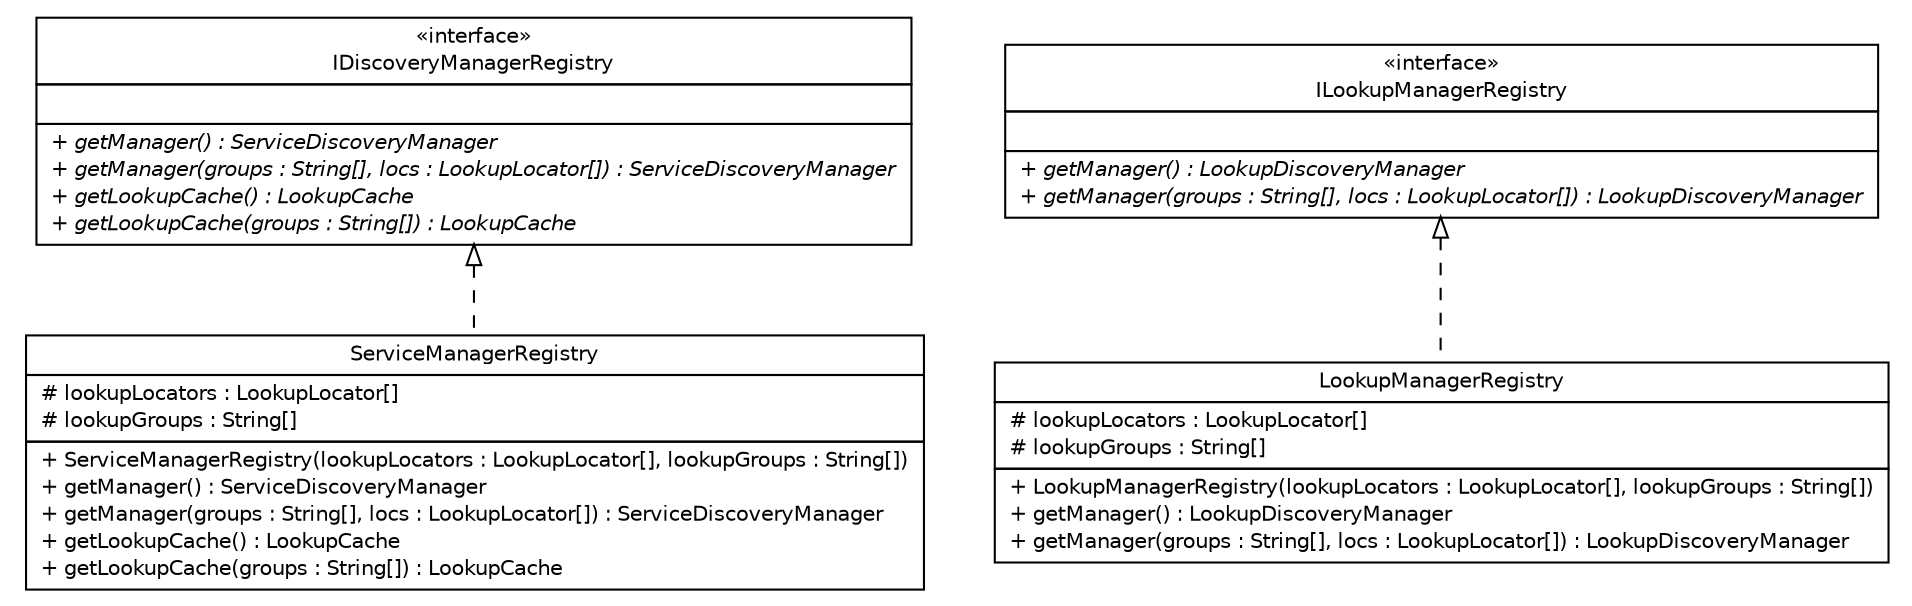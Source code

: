 #!/usr/local/bin/dot
#
# Class diagram 
# Generated by UMLGraph version R5_6 (http://www.umlgraph.org/)
#

digraph G {
	edge [fontname="Helvetica",fontsize=10,labelfontname="Helvetica",labelfontsize=10];
	node [fontname="Helvetica",fontsize=10,shape=plaintext];
	nodesep=0.25;
	ranksep=0.5;
	// sorcer.container.discovery.ServiceManagerRegistry
	c32026 [label=<<table title="sorcer.container.discovery.ServiceManagerRegistry" border="0" cellborder="1" cellspacing="0" cellpadding="2" port="p" href="./ServiceManagerRegistry.html">
		<tr><td><table border="0" cellspacing="0" cellpadding="1">
<tr><td align="center" balign="center"> ServiceManagerRegistry </td></tr>
		</table></td></tr>
		<tr><td><table border="0" cellspacing="0" cellpadding="1">
<tr><td align="left" balign="left"> # lookupLocators : LookupLocator[] </td></tr>
<tr><td align="left" balign="left"> # lookupGroups : String[] </td></tr>
		</table></td></tr>
		<tr><td><table border="0" cellspacing="0" cellpadding="1">
<tr><td align="left" balign="left"> + ServiceManagerRegistry(lookupLocators : LookupLocator[], lookupGroups : String[]) </td></tr>
<tr><td align="left" balign="left"> + getManager() : ServiceDiscoveryManager </td></tr>
<tr><td align="left" balign="left"> + getManager(groups : String[], locs : LookupLocator[]) : ServiceDiscoveryManager </td></tr>
<tr><td align="left" balign="left"> + getLookupCache() : LookupCache </td></tr>
<tr><td align="left" balign="left"> + getLookupCache(groups : String[]) : LookupCache </td></tr>
		</table></td></tr>
		</table>>, URL="./ServiceManagerRegistry.html", fontname="Helvetica", fontcolor="black", fontsize=10.0];
	// sorcer.container.discovery.LookupManagerRegistry
	c32027 [label=<<table title="sorcer.container.discovery.LookupManagerRegistry" border="0" cellborder="1" cellspacing="0" cellpadding="2" port="p" href="./LookupManagerRegistry.html">
		<tr><td><table border="0" cellspacing="0" cellpadding="1">
<tr><td align="center" balign="center"> LookupManagerRegistry </td></tr>
		</table></td></tr>
		<tr><td><table border="0" cellspacing="0" cellpadding="1">
<tr><td align="left" balign="left"> # lookupLocators : LookupLocator[] </td></tr>
<tr><td align="left" balign="left"> # lookupGroups : String[] </td></tr>
		</table></td></tr>
		<tr><td><table border="0" cellspacing="0" cellpadding="1">
<tr><td align="left" balign="left"> + LookupManagerRegistry(lookupLocators : LookupLocator[], lookupGroups : String[]) </td></tr>
<tr><td align="left" balign="left"> + getManager() : LookupDiscoveryManager </td></tr>
<tr><td align="left" balign="left"> + getManager(groups : String[], locs : LookupLocator[]) : LookupDiscoveryManager </td></tr>
		</table></td></tr>
		</table>>, URL="./LookupManagerRegistry.html", fontname="Helvetica", fontcolor="black", fontsize=10.0];
	// sorcer.container.discovery.IDiscoveryManagerRegistry
	c32028 [label=<<table title="sorcer.container.discovery.IDiscoveryManagerRegistry" border="0" cellborder="1" cellspacing="0" cellpadding="2" port="p" href="./IDiscoveryManagerRegistry.html">
		<tr><td><table border="0" cellspacing="0" cellpadding="1">
<tr><td align="center" balign="center"> &#171;interface&#187; </td></tr>
<tr><td align="center" balign="center"> IDiscoveryManagerRegistry </td></tr>
		</table></td></tr>
		<tr><td><table border="0" cellspacing="0" cellpadding="1">
<tr><td align="left" balign="left">  </td></tr>
		</table></td></tr>
		<tr><td><table border="0" cellspacing="0" cellpadding="1">
<tr><td align="left" balign="left"><font face="Helvetica-Oblique" point-size="10.0"> + getManager() : ServiceDiscoveryManager </font></td></tr>
<tr><td align="left" balign="left"><font face="Helvetica-Oblique" point-size="10.0"> + getManager(groups : String[], locs : LookupLocator[]) : ServiceDiscoveryManager </font></td></tr>
<tr><td align="left" balign="left"><font face="Helvetica-Oblique" point-size="10.0"> + getLookupCache() : LookupCache </font></td></tr>
<tr><td align="left" balign="left"><font face="Helvetica-Oblique" point-size="10.0"> + getLookupCache(groups : String[]) : LookupCache </font></td></tr>
		</table></td></tr>
		</table>>, URL="./IDiscoveryManagerRegistry.html", fontname="Helvetica", fontcolor="black", fontsize=10.0];
	// sorcer.container.discovery.ILookupManagerRegistry
	c32029 [label=<<table title="sorcer.container.discovery.ILookupManagerRegistry" border="0" cellborder="1" cellspacing="0" cellpadding="2" port="p" href="./ILookupManagerRegistry.html">
		<tr><td><table border="0" cellspacing="0" cellpadding="1">
<tr><td align="center" balign="center"> &#171;interface&#187; </td></tr>
<tr><td align="center" balign="center"> ILookupManagerRegistry </td></tr>
		</table></td></tr>
		<tr><td><table border="0" cellspacing="0" cellpadding="1">
<tr><td align="left" balign="left">  </td></tr>
		</table></td></tr>
		<tr><td><table border="0" cellspacing="0" cellpadding="1">
<tr><td align="left" balign="left"><font face="Helvetica-Oblique" point-size="10.0"> + getManager() : LookupDiscoveryManager </font></td></tr>
<tr><td align="left" balign="left"><font face="Helvetica-Oblique" point-size="10.0"> + getManager(groups : String[], locs : LookupLocator[]) : LookupDiscoveryManager </font></td></tr>
		</table></td></tr>
		</table>>, URL="./ILookupManagerRegistry.html", fontname="Helvetica", fontcolor="black", fontsize=10.0];
	//sorcer.container.discovery.ServiceManagerRegistry implements sorcer.container.discovery.IDiscoveryManagerRegistry
	c32028:p -> c32026:p [dir=back,arrowtail=empty,style=dashed];
	//sorcer.container.discovery.LookupManagerRegistry implements sorcer.container.discovery.ILookupManagerRegistry
	c32029:p -> c32027:p [dir=back,arrowtail=empty,style=dashed];
}

